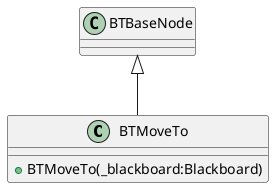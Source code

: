 @startuml
class BTMoveTo {
    + BTMoveTo(_blackboard:Blackboard)
}
BTBaseNode <|-- BTMoveTo
@enduml
